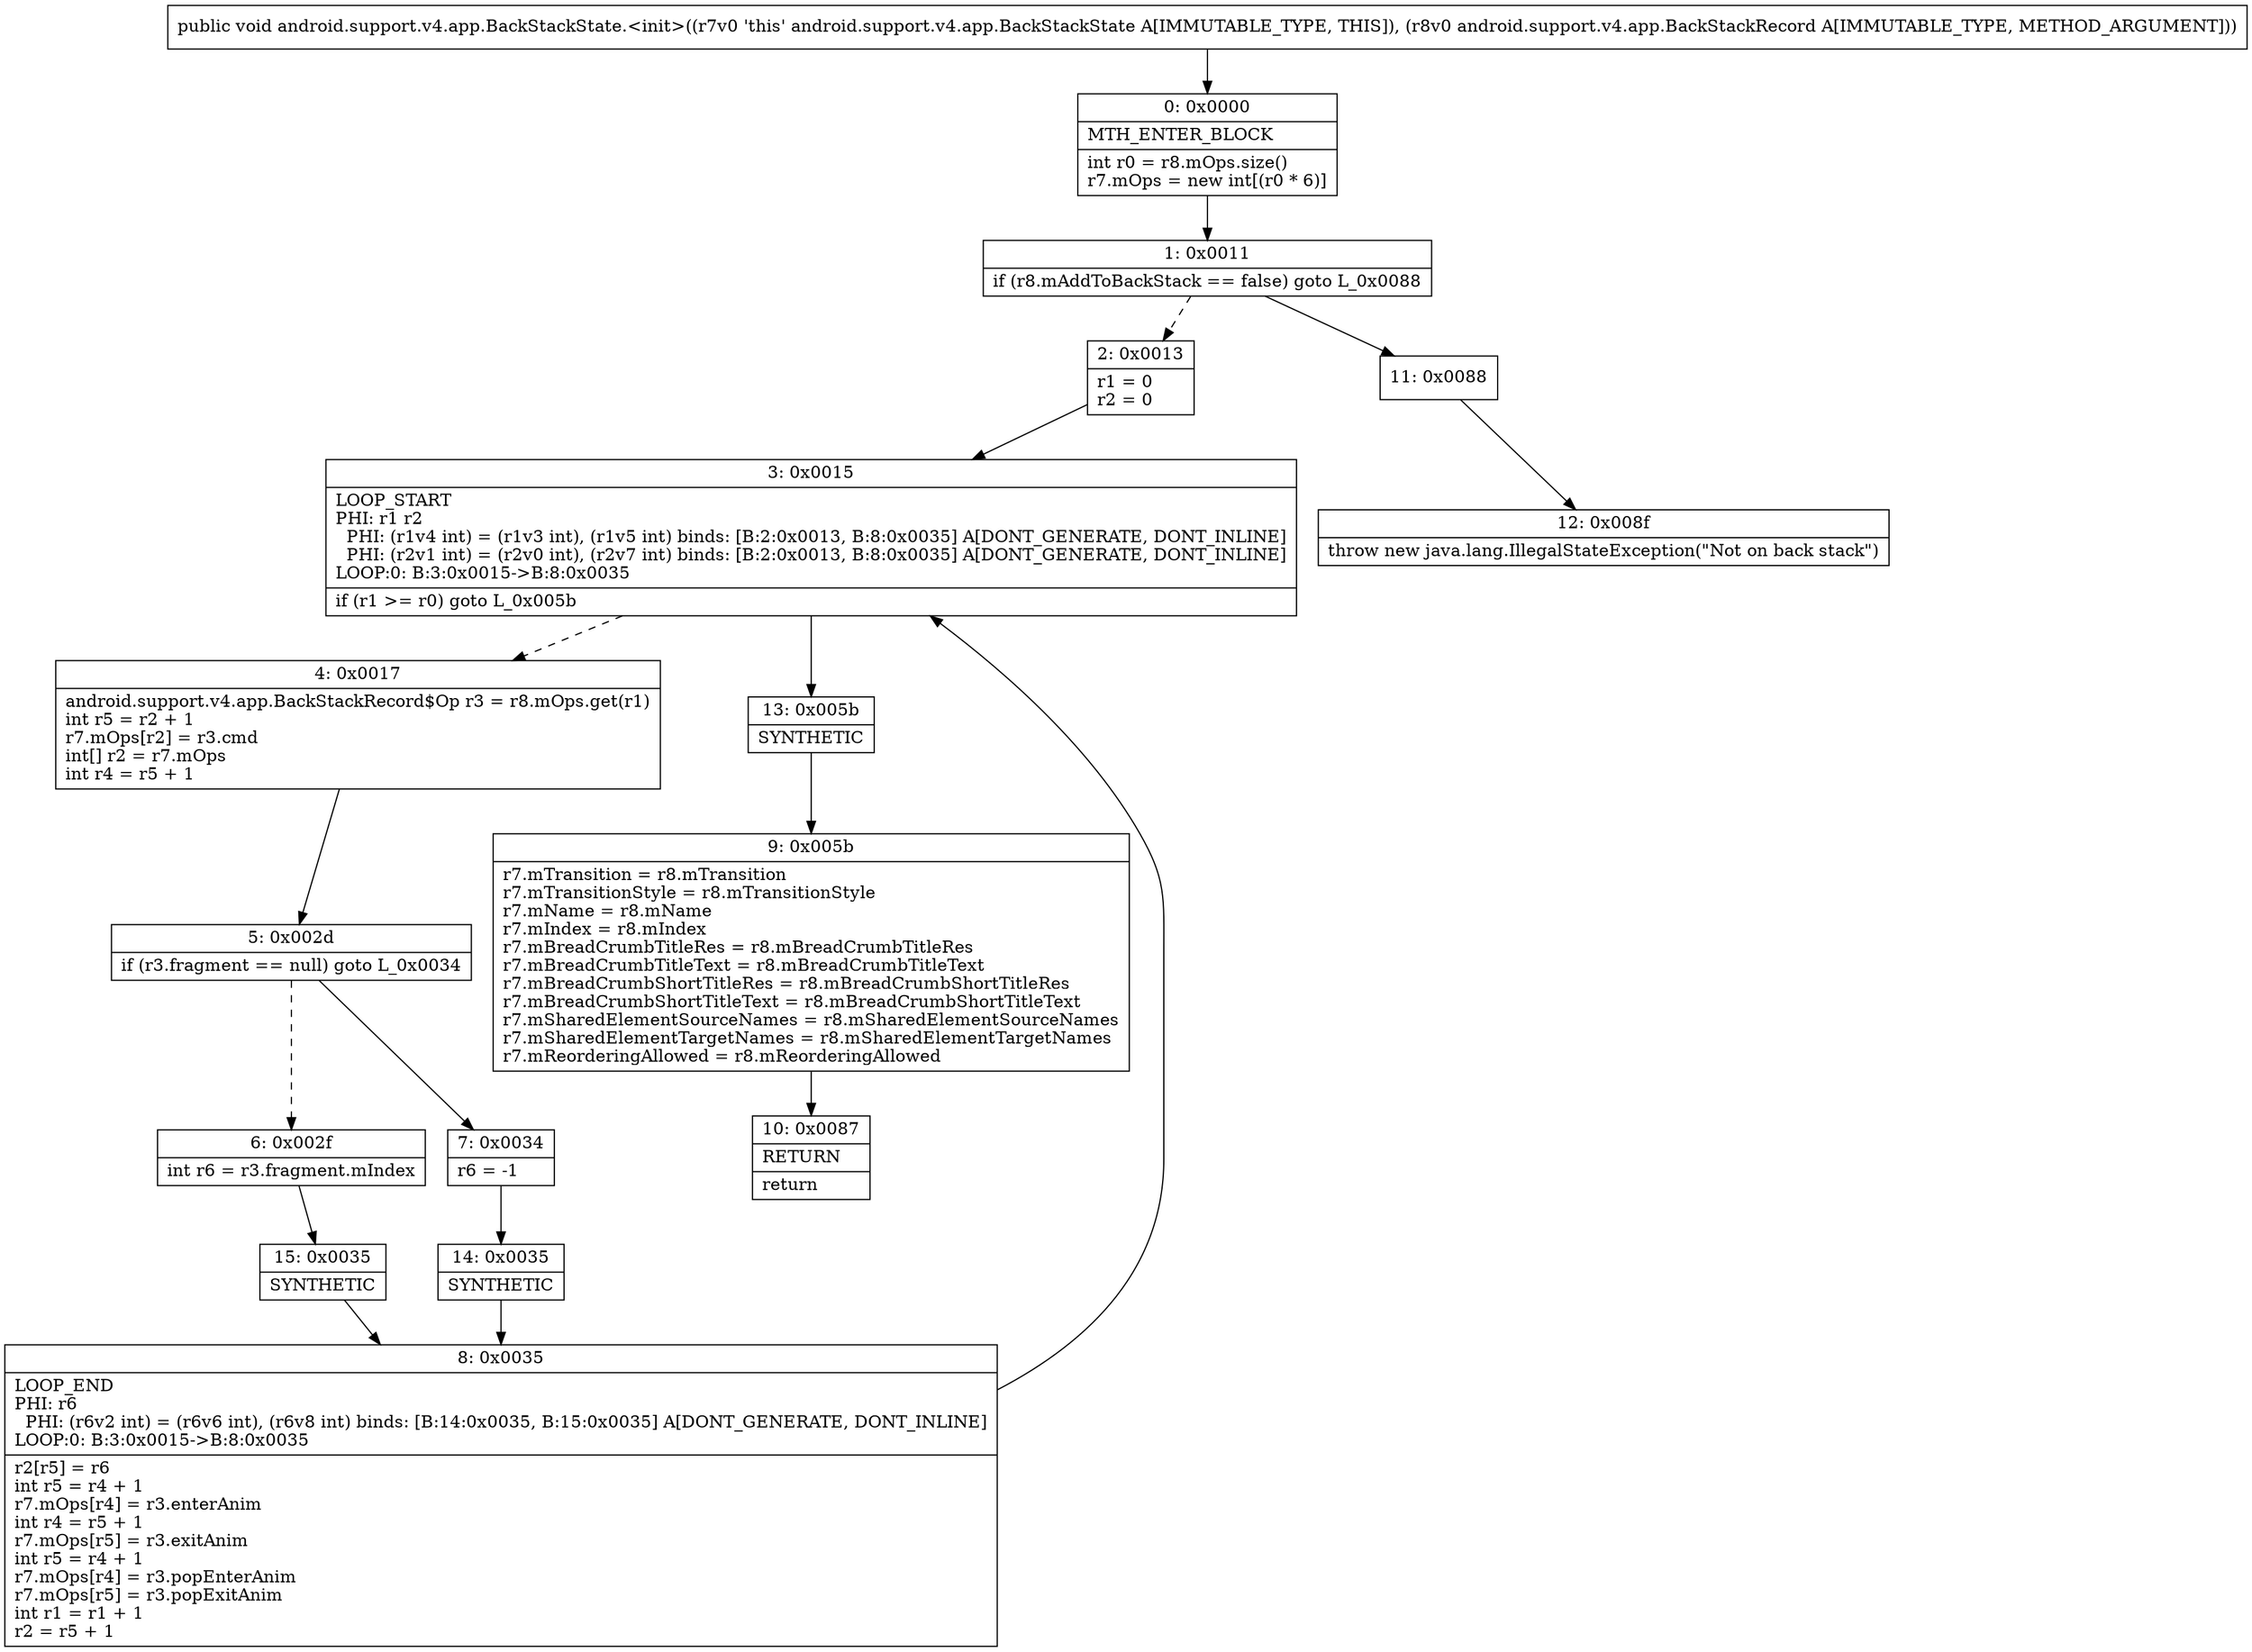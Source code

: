 digraph "CFG forandroid.support.v4.app.BackStackState.\<init\>(Landroid\/support\/v4\/app\/BackStackRecord;)V" {
Node_0 [shape=record,label="{0\:\ 0x0000|MTH_ENTER_BLOCK\l|int r0 = r8.mOps.size()\lr7.mOps = new int[(r0 * 6)]\l}"];
Node_1 [shape=record,label="{1\:\ 0x0011|if (r8.mAddToBackStack == false) goto L_0x0088\l}"];
Node_2 [shape=record,label="{2\:\ 0x0013|r1 = 0\lr2 = 0\l}"];
Node_3 [shape=record,label="{3\:\ 0x0015|LOOP_START\lPHI: r1 r2 \l  PHI: (r1v4 int) = (r1v3 int), (r1v5 int) binds: [B:2:0x0013, B:8:0x0035] A[DONT_GENERATE, DONT_INLINE]\l  PHI: (r2v1 int) = (r2v0 int), (r2v7 int) binds: [B:2:0x0013, B:8:0x0035] A[DONT_GENERATE, DONT_INLINE]\lLOOP:0: B:3:0x0015\-\>B:8:0x0035\l|if (r1 \>= r0) goto L_0x005b\l}"];
Node_4 [shape=record,label="{4\:\ 0x0017|android.support.v4.app.BackStackRecord$Op r3 = r8.mOps.get(r1)\lint r5 = r2 + 1\lr7.mOps[r2] = r3.cmd\lint[] r2 = r7.mOps\lint r4 = r5 + 1\l}"];
Node_5 [shape=record,label="{5\:\ 0x002d|if (r3.fragment == null) goto L_0x0034\l}"];
Node_6 [shape=record,label="{6\:\ 0x002f|int r6 = r3.fragment.mIndex\l}"];
Node_7 [shape=record,label="{7\:\ 0x0034|r6 = \-1\l}"];
Node_8 [shape=record,label="{8\:\ 0x0035|LOOP_END\lPHI: r6 \l  PHI: (r6v2 int) = (r6v6 int), (r6v8 int) binds: [B:14:0x0035, B:15:0x0035] A[DONT_GENERATE, DONT_INLINE]\lLOOP:0: B:3:0x0015\-\>B:8:0x0035\l|r2[r5] = r6\lint r5 = r4 + 1\lr7.mOps[r4] = r3.enterAnim\lint r4 = r5 + 1\lr7.mOps[r5] = r3.exitAnim\lint r5 = r4 + 1\lr7.mOps[r4] = r3.popEnterAnim\lr7.mOps[r5] = r3.popExitAnim\lint r1 = r1 + 1\lr2 = r5 + 1\l}"];
Node_9 [shape=record,label="{9\:\ 0x005b|r7.mTransition = r8.mTransition\lr7.mTransitionStyle = r8.mTransitionStyle\lr7.mName = r8.mName\lr7.mIndex = r8.mIndex\lr7.mBreadCrumbTitleRes = r8.mBreadCrumbTitleRes\lr7.mBreadCrumbTitleText = r8.mBreadCrumbTitleText\lr7.mBreadCrumbShortTitleRes = r8.mBreadCrumbShortTitleRes\lr7.mBreadCrumbShortTitleText = r8.mBreadCrumbShortTitleText\lr7.mSharedElementSourceNames = r8.mSharedElementSourceNames\lr7.mSharedElementTargetNames = r8.mSharedElementTargetNames\lr7.mReorderingAllowed = r8.mReorderingAllowed\l}"];
Node_10 [shape=record,label="{10\:\ 0x0087|RETURN\l|return\l}"];
Node_11 [shape=record,label="{11\:\ 0x0088}"];
Node_12 [shape=record,label="{12\:\ 0x008f|throw new java.lang.IllegalStateException(\"Not on back stack\")\l}"];
Node_13 [shape=record,label="{13\:\ 0x005b|SYNTHETIC\l}"];
Node_14 [shape=record,label="{14\:\ 0x0035|SYNTHETIC\l}"];
Node_15 [shape=record,label="{15\:\ 0x0035|SYNTHETIC\l}"];
MethodNode[shape=record,label="{public void android.support.v4.app.BackStackState.\<init\>((r7v0 'this' android.support.v4.app.BackStackState A[IMMUTABLE_TYPE, THIS]), (r8v0 android.support.v4.app.BackStackRecord A[IMMUTABLE_TYPE, METHOD_ARGUMENT])) }"];
MethodNode -> Node_0;
Node_0 -> Node_1;
Node_1 -> Node_2[style=dashed];
Node_1 -> Node_11;
Node_2 -> Node_3;
Node_3 -> Node_4[style=dashed];
Node_3 -> Node_13;
Node_4 -> Node_5;
Node_5 -> Node_6[style=dashed];
Node_5 -> Node_7;
Node_6 -> Node_15;
Node_7 -> Node_14;
Node_8 -> Node_3;
Node_9 -> Node_10;
Node_11 -> Node_12;
Node_13 -> Node_9;
Node_14 -> Node_8;
Node_15 -> Node_8;
}

